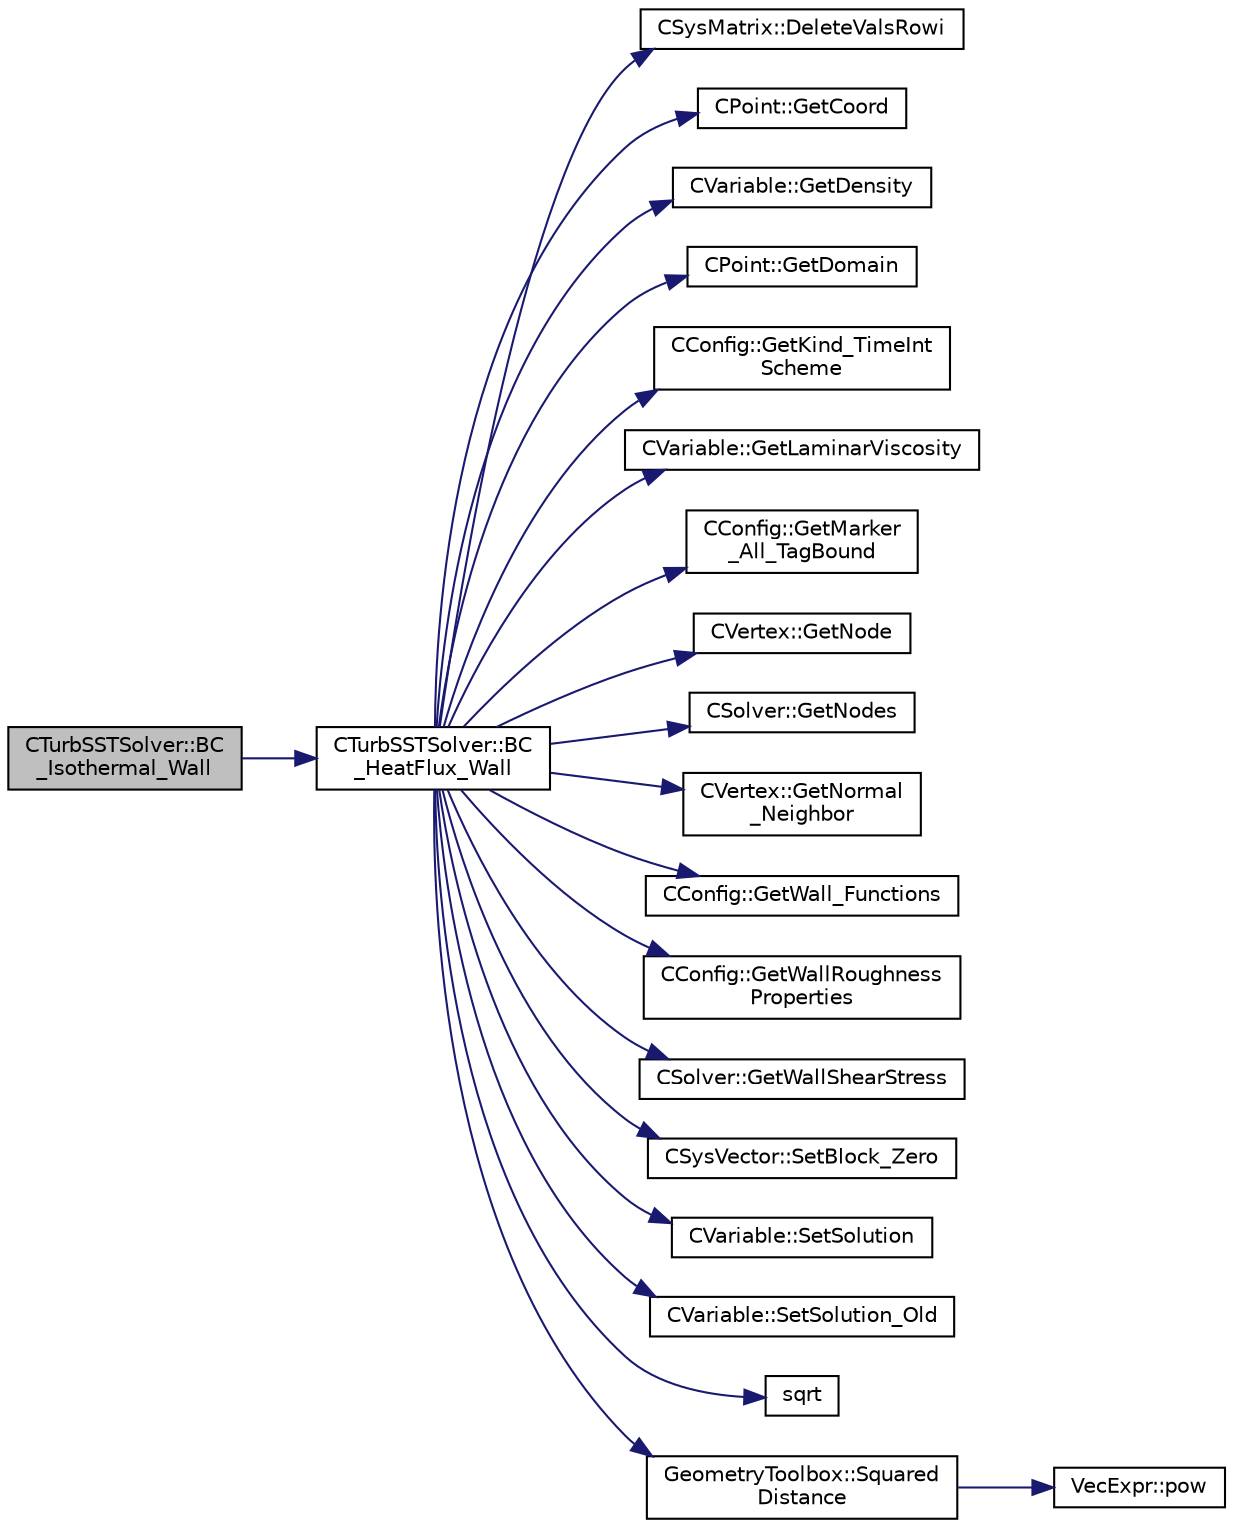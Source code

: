 digraph "CTurbSSTSolver::BC_Isothermal_Wall"
{
 // LATEX_PDF_SIZE
  edge [fontname="Helvetica",fontsize="10",labelfontname="Helvetica",labelfontsize="10"];
  node [fontname="Helvetica",fontsize="10",shape=record];
  rankdir="LR";
  Node1 [label="CTurbSSTSolver::BC\l_Isothermal_Wall",height=0.2,width=0.4,color="black", fillcolor="grey75", style="filled", fontcolor="black",tooltip="Impose the Navier-Stokes wall boundary condition."];
  Node1 -> Node2 [color="midnightblue",fontsize="10",style="solid",fontname="Helvetica"];
  Node2 [label="CTurbSSTSolver::BC\l_HeatFlux_Wall",height=0.2,width=0.4,color="black", fillcolor="white", style="filled",URL="$classCTurbSSTSolver.html#ab12b85db2fa0f335bd94732bd450a3c7",tooltip="Impose the Navier-Stokes wall boundary condition."];
  Node2 -> Node3 [color="midnightblue",fontsize="10",style="solid",fontname="Helvetica"];
  Node3 [label="CSysMatrix::DeleteValsRowi",height=0.2,width=0.4,color="black", fillcolor="white", style="filled",URL="$classCSysMatrix.html#a9473b0224c9b9a2749571db0bbd22a70",tooltip="Deletes the values of the row i of the sparse matrix."];
  Node2 -> Node4 [color="midnightblue",fontsize="10",style="solid",fontname="Helvetica"];
  Node4 [label="CPoint::GetCoord",height=0.2,width=0.4,color="black", fillcolor="white", style="filled",URL="$classCPoint.html#ab16c29dd03911529cd73bf467c313179",tooltip="Get the coordinates dor the control volume."];
  Node2 -> Node5 [color="midnightblue",fontsize="10",style="solid",fontname="Helvetica"];
  Node5 [label="CVariable::GetDensity",height=0.2,width=0.4,color="black", fillcolor="white", style="filled",URL="$classCVariable.html#a4892ca545884011b7903a8e35c43b43f",tooltip="A virtual member."];
  Node2 -> Node6 [color="midnightblue",fontsize="10",style="solid",fontname="Helvetica"];
  Node6 [label="CPoint::GetDomain",height=0.2,width=0.4,color="black", fillcolor="white", style="filled",URL="$classCPoint.html#aa58a27b602e47ddcad22ae74a5c6bc81",tooltip="For parallel computation, its indicates if a point must be computed or not."];
  Node2 -> Node7 [color="midnightblue",fontsize="10",style="solid",fontname="Helvetica"];
  Node7 [label="CConfig::GetKind_TimeInt\lScheme",height=0.2,width=0.4,color="black", fillcolor="white", style="filled",URL="$classCConfig.html#ad16f71356f146b530fb1fbb45444525c",tooltip="Get the kind of time integration method."];
  Node2 -> Node8 [color="midnightblue",fontsize="10",style="solid",fontname="Helvetica"];
  Node8 [label="CVariable::GetLaminarViscosity",height=0.2,width=0.4,color="black", fillcolor="white", style="filled",URL="$classCVariable.html#a0acbe55ca86de2c0205ae921193e9e95",tooltip="A virtual member."];
  Node2 -> Node9 [color="midnightblue",fontsize="10",style="solid",fontname="Helvetica"];
  Node9 [label="CConfig::GetMarker\l_All_TagBound",height=0.2,width=0.4,color="black", fillcolor="white", style="filled",URL="$classCConfig.html#ab8c9c1f45950a29355be4ff357049440",tooltip="Get the index of the surface defined in the geometry file."];
  Node2 -> Node10 [color="midnightblue",fontsize="10",style="solid",fontname="Helvetica"];
  Node10 [label="CVertex::GetNode",height=0.2,width=0.4,color="black", fillcolor="white", style="filled",URL="$classCVertex.html#ad568da06e7191358d3a09a1bee71cdb5",tooltip="Get the node of the vertex."];
  Node2 -> Node11 [color="midnightblue",fontsize="10",style="solid",fontname="Helvetica"];
  Node11 [label="CSolver::GetNodes",height=0.2,width=0.4,color="black", fillcolor="white", style="filled",URL="$classCSolver.html#af3198e52a2ea377bb765647b5e697197",tooltip="Allow outside access to the nodes of the solver, containing conservatives, primitives,..."];
  Node2 -> Node12 [color="midnightblue",fontsize="10",style="solid",fontname="Helvetica"];
  Node12 [label="CVertex::GetNormal\l_Neighbor",height=0.2,width=0.4,color="black", fillcolor="white", style="filled",URL="$classCVertex.html#ab8b0e96f9384b0a861c7a70616976b75",tooltip="Get the value of the closest neighbor."];
  Node2 -> Node13 [color="midnightblue",fontsize="10",style="solid",fontname="Helvetica"];
  Node13 [label="CConfig::GetWall_Functions",height=0.2,width=0.4,color="black", fillcolor="white", style="filled",URL="$classCConfig.html#a48d5c5100cf58c03203cfb231cff75e6",tooltip="Get information about whether to use wall functions."];
  Node2 -> Node14 [color="midnightblue",fontsize="10",style="solid",fontname="Helvetica"];
  Node14 [label="CConfig::GetWallRoughness\lProperties",height=0.2,width=0.4,color="black", fillcolor="white", style="filled",URL="$classCConfig.html#adf274c3d2d881af28170c0f2be197827",tooltip="Get the type of wall and roughness height on a wall boundary (Heatflux or Isothermal)."];
  Node2 -> Node15 [color="midnightblue",fontsize="10",style="solid",fontname="Helvetica"];
  Node15 [label="CSolver::GetWallShearStress",height=0.2,width=0.4,color="black", fillcolor="white", style="filled",URL="$classCSolver.html#afe489194afbc8877c906ae306f324dc6",tooltip="A virtual member."];
  Node2 -> Node16 [color="midnightblue",fontsize="10",style="solid",fontname="Helvetica"];
  Node16 [label="CSysVector::SetBlock_Zero",height=0.2,width=0.4,color="black", fillcolor="white", style="filled",URL="$classCSysVector.html#a9990ad4ea225c98a1af50e00fecbc56f",tooltip="Set the values to zero for one block."];
  Node2 -> Node17 [color="midnightblue",fontsize="10",style="solid",fontname="Helvetica"];
  Node17 [label="CVariable::SetSolution",height=0.2,width=0.4,color="black", fillcolor="white", style="filled",URL="$classCVariable.html#a22fbbd7bc6491672843000644a05c6a5",tooltip="Set the value of the solution, all variables."];
  Node2 -> Node18 [color="midnightblue",fontsize="10",style="solid",fontname="Helvetica"];
  Node18 [label="CVariable::SetSolution_Old",height=0.2,width=0.4,color="black", fillcolor="white", style="filled",URL="$classCVariable.html#a6ee4d8d450971204cc054a33d6473732",tooltip="Set the value of the old solution."];
  Node2 -> Node19 [color="midnightblue",fontsize="10",style="solid",fontname="Helvetica"];
  Node19 [label="sqrt",height=0.2,width=0.4,color="black", fillcolor="white", style="filled",URL="$group__SIMD.html#ga54a1925ab40fb4249ea255072520de35",tooltip=" "];
  Node2 -> Node20 [color="midnightblue",fontsize="10",style="solid",fontname="Helvetica"];
  Node20 [label="GeometryToolbox::Squared\lDistance",height=0.2,width=0.4,color="black", fillcolor="white", style="filled",URL="$group__GeometryToolbox.html#ga3db86410486389a5cda59b3d0ab17f66",tooltip=" "];
  Node20 -> Node21 [color="midnightblue",fontsize="10",style="solid",fontname="Helvetica"];
  Node21 [label="VecExpr::pow",height=0.2,width=0.4,color="black", fillcolor="white", style="filled",URL="$group__VecExpr.html#ga7fb255e1f2a1773d3cc6ff7bee1aadd2",tooltip=" "];
}
